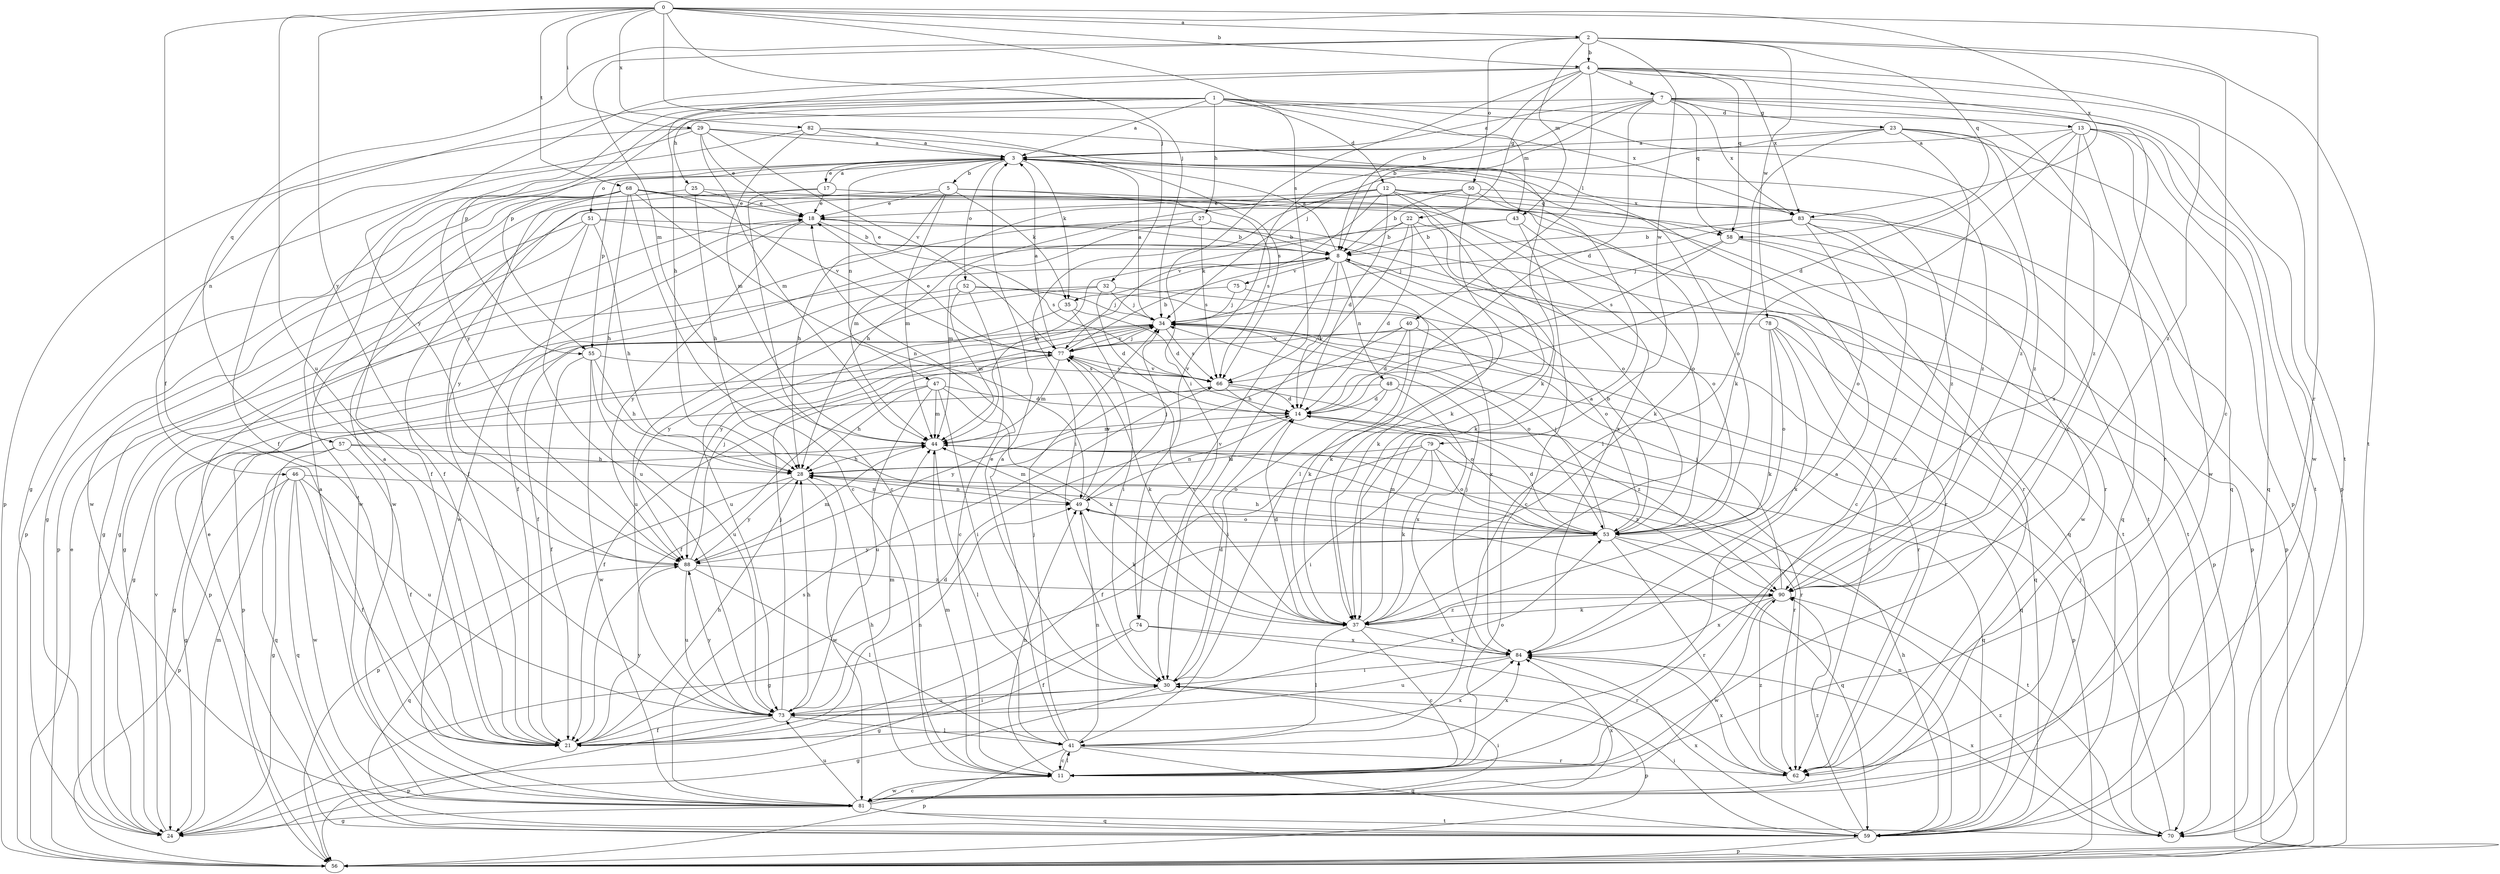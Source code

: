 strict digraph  {
0;
1;
2;
3;
4;
5;
7;
8;
11;
12;
13;
14;
17;
18;
21;
22;
23;
24;
25;
27;
28;
29;
30;
32;
34;
35;
37;
40;
41;
43;
44;
46;
47;
48;
49;
50;
51;
52;
53;
55;
56;
57;
58;
59;
62;
66;
68;
70;
73;
74;
75;
77;
78;
79;
81;
82;
83;
84;
88;
90;
0 -> 2  [label=a];
0 -> 4  [label=b];
0 -> 21  [label=f];
0 -> 29  [label=i];
0 -> 32  [label=j];
0 -> 34  [label=j];
0 -> 62  [label=r];
0 -> 66  [label=s];
0 -> 68  [label=t];
0 -> 73  [label=u];
0 -> 82  [label=x];
0 -> 83  [label=x];
0 -> 88  [label=y];
1 -> 3  [label=a];
1 -> 12  [label=d];
1 -> 13  [label=d];
1 -> 25  [label=h];
1 -> 27  [label=h];
1 -> 43  [label=m];
1 -> 46  [label=n];
1 -> 55  [label=p];
1 -> 83  [label=x];
1 -> 88  [label=y];
1 -> 90  [label=z];
2 -> 4  [label=b];
2 -> 11  [label=c];
2 -> 43  [label=m];
2 -> 44  [label=m];
2 -> 50  [label=o];
2 -> 57  [label=q];
2 -> 58  [label=q];
2 -> 70  [label=t];
2 -> 78  [label=w];
2 -> 79  [label=w];
3 -> 5  [label=b];
3 -> 17  [label=e];
3 -> 35  [label=k];
3 -> 47  [label=n];
3 -> 51  [label=o];
3 -> 52  [label=o];
3 -> 53  [label=o];
3 -> 55  [label=p];
3 -> 90  [label=z];
4 -> 7  [label=b];
4 -> 8  [label=b];
4 -> 11  [label=c];
4 -> 22  [label=g];
4 -> 28  [label=h];
4 -> 30  [label=i];
4 -> 40  [label=l];
4 -> 58  [label=q];
4 -> 70  [label=t];
4 -> 83  [label=x];
4 -> 88  [label=y];
4 -> 90  [label=z];
5 -> 18  [label=e];
5 -> 21  [label=f];
5 -> 28  [label=h];
5 -> 35  [label=k];
5 -> 44  [label=m];
5 -> 53  [label=o];
5 -> 66  [label=s];
7 -> 3  [label=a];
7 -> 8  [label=b];
7 -> 14  [label=d];
7 -> 23  [label=g];
7 -> 55  [label=p];
7 -> 56  [label=p];
7 -> 58  [label=q];
7 -> 74  [label=v];
7 -> 81  [label=w];
7 -> 83  [label=x];
7 -> 90  [label=z];
8 -> 3  [label=a];
8 -> 14  [label=d];
8 -> 18  [label=e];
8 -> 24  [label=g];
8 -> 35  [label=k];
8 -> 37  [label=k];
8 -> 48  [label=n];
8 -> 56  [label=p];
8 -> 74  [label=v];
8 -> 75  [label=v];
11 -> 3  [label=a];
11 -> 28  [label=h];
11 -> 41  [label=l];
11 -> 44  [label=m];
11 -> 49  [label=n];
11 -> 81  [label=w];
12 -> 14  [label=d];
12 -> 30  [label=i];
12 -> 37  [label=k];
12 -> 44  [label=m];
12 -> 58  [label=q];
12 -> 77  [label=v];
12 -> 81  [label=w];
12 -> 83  [label=x];
12 -> 84  [label=x];
13 -> 3  [label=a];
13 -> 14  [label=d];
13 -> 37  [label=k];
13 -> 59  [label=q];
13 -> 62  [label=r];
13 -> 70  [label=t];
13 -> 81  [label=w];
13 -> 84  [label=x];
14 -> 44  [label=m];
14 -> 49  [label=n];
14 -> 56  [label=p];
14 -> 62  [label=r];
17 -> 3  [label=a];
17 -> 11  [label=c];
17 -> 18  [label=e];
17 -> 21  [label=f];
17 -> 53  [label=o];
18 -> 8  [label=b];
18 -> 62  [label=r];
18 -> 66  [label=s];
18 -> 81  [label=w];
18 -> 88  [label=y];
21 -> 3  [label=a];
21 -> 14  [label=d];
21 -> 28  [label=h];
21 -> 49  [label=n];
21 -> 84  [label=x];
21 -> 88  [label=y];
22 -> 8  [label=b];
22 -> 14  [label=d];
22 -> 30  [label=i];
22 -> 37  [label=k];
22 -> 44  [label=m];
22 -> 53  [label=o];
23 -> 3  [label=a];
23 -> 11  [label=c];
23 -> 34  [label=j];
23 -> 41  [label=l];
23 -> 56  [label=p];
23 -> 59  [label=q];
23 -> 90  [label=z];
24 -> 44  [label=m];
24 -> 77  [label=v];
25 -> 18  [label=e];
25 -> 28  [label=h];
25 -> 62  [label=r];
25 -> 81  [label=w];
27 -> 8  [label=b];
27 -> 24  [label=g];
27 -> 44  [label=m];
27 -> 66  [label=s];
28 -> 49  [label=n];
28 -> 56  [label=p];
28 -> 81  [label=w];
28 -> 88  [label=y];
29 -> 3  [label=a];
29 -> 18  [label=e];
29 -> 21  [label=f];
29 -> 37  [label=k];
29 -> 44  [label=m];
29 -> 56  [label=p];
29 -> 77  [label=v];
30 -> 14  [label=d];
30 -> 18  [label=e];
30 -> 24  [label=g];
30 -> 56  [label=p];
30 -> 73  [label=u];
32 -> 14  [label=d];
32 -> 34  [label=j];
32 -> 73  [label=u];
32 -> 84  [label=x];
32 -> 88  [label=y];
34 -> 3  [label=a];
34 -> 24  [label=g];
34 -> 53  [label=o];
34 -> 56  [label=p];
34 -> 66  [label=s];
34 -> 77  [label=v];
35 -> 14  [label=d];
35 -> 30  [label=i];
35 -> 73  [label=u];
37 -> 3  [label=a];
37 -> 11  [label=c];
37 -> 14  [label=d];
37 -> 41  [label=l];
37 -> 77  [label=v];
37 -> 84  [label=x];
37 -> 90  [label=z];
40 -> 14  [label=d];
40 -> 28  [label=h];
40 -> 37  [label=k];
40 -> 62  [label=r];
40 -> 77  [label=v];
41 -> 3  [label=a];
41 -> 11  [label=c];
41 -> 34  [label=j];
41 -> 49  [label=n];
41 -> 56  [label=p];
41 -> 59  [label=q];
41 -> 62  [label=r];
41 -> 84  [label=x];
43 -> 8  [label=b];
43 -> 11  [label=c];
43 -> 21  [label=f];
43 -> 70  [label=t];
44 -> 28  [label=h];
44 -> 41  [label=l];
44 -> 59  [label=q];
44 -> 62  [label=r];
46 -> 21  [label=f];
46 -> 24  [label=g];
46 -> 49  [label=n];
46 -> 56  [label=p];
46 -> 59  [label=q];
46 -> 73  [label=u];
46 -> 81  [label=w];
47 -> 14  [label=d];
47 -> 21  [label=f];
47 -> 28  [label=h];
47 -> 30  [label=i];
47 -> 37  [label=k];
47 -> 44  [label=m];
47 -> 73  [label=u];
48 -> 14  [label=d];
48 -> 24  [label=g];
48 -> 30  [label=i];
48 -> 59  [label=q];
48 -> 84  [label=x];
49 -> 34  [label=j];
49 -> 37  [label=k];
49 -> 44  [label=m];
49 -> 53  [label=o];
49 -> 77  [label=v];
50 -> 8  [label=b];
50 -> 18  [label=e];
50 -> 28  [label=h];
50 -> 37  [label=k];
50 -> 41  [label=l];
50 -> 59  [label=q];
51 -> 8  [label=b];
51 -> 24  [label=g];
51 -> 28  [label=h];
51 -> 56  [label=p];
51 -> 70  [label=t];
51 -> 73  [label=u];
52 -> 11  [label=c];
52 -> 21  [label=f];
52 -> 34  [label=j];
52 -> 44  [label=m];
52 -> 53  [label=o];
53 -> 8  [label=b];
53 -> 14  [label=d];
53 -> 24  [label=g];
53 -> 28  [label=h];
53 -> 34  [label=j];
53 -> 44  [label=m];
53 -> 59  [label=q];
53 -> 62  [label=r];
53 -> 70  [label=t];
53 -> 88  [label=y];
55 -> 21  [label=f];
55 -> 28  [label=h];
55 -> 66  [label=s];
55 -> 73  [label=u];
55 -> 81  [label=w];
56 -> 18  [label=e];
57 -> 21  [label=f];
57 -> 24  [label=g];
57 -> 28  [label=h];
57 -> 53  [label=o];
57 -> 59  [label=q];
58 -> 34  [label=j];
58 -> 56  [label=p];
58 -> 59  [label=q];
58 -> 66  [label=s];
59 -> 18  [label=e];
59 -> 28  [label=h];
59 -> 30  [label=i];
59 -> 49  [label=n];
59 -> 56  [label=p];
59 -> 84  [label=x];
59 -> 90  [label=z];
62 -> 84  [label=x];
62 -> 90  [label=z];
66 -> 14  [label=d];
66 -> 53  [label=o];
66 -> 77  [label=v];
66 -> 88  [label=y];
66 -> 90  [label=z];
68 -> 11  [label=c];
68 -> 18  [label=e];
68 -> 21  [label=f];
68 -> 24  [label=g];
68 -> 28  [label=h];
68 -> 49  [label=n];
68 -> 56  [label=p];
68 -> 62  [label=r];
68 -> 70  [label=t];
68 -> 77  [label=v];
68 -> 81  [label=w];
68 -> 88  [label=y];
70 -> 34  [label=j];
70 -> 84  [label=x];
70 -> 90  [label=z];
73 -> 21  [label=f];
73 -> 28  [label=h];
73 -> 30  [label=i];
73 -> 34  [label=j];
73 -> 41  [label=l];
73 -> 44  [label=m];
73 -> 53  [label=o];
73 -> 56  [label=p];
73 -> 88  [label=y];
74 -> 21  [label=f];
74 -> 24  [label=g];
74 -> 62  [label=r];
74 -> 84  [label=x];
75 -> 34  [label=j];
75 -> 37  [label=k];
75 -> 88  [label=y];
77 -> 3  [label=a];
77 -> 8  [label=b];
77 -> 18  [label=e];
77 -> 21  [label=f];
77 -> 34  [label=j];
77 -> 37  [label=k];
77 -> 44  [label=m];
77 -> 56  [label=p];
77 -> 66  [label=s];
78 -> 37  [label=k];
78 -> 53  [label=o];
78 -> 59  [label=q];
78 -> 62  [label=r];
78 -> 77  [label=v];
78 -> 84  [label=x];
79 -> 21  [label=f];
79 -> 28  [label=h];
79 -> 30  [label=i];
79 -> 37  [label=k];
79 -> 53  [label=o];
79 -> 90  [label=z];
81 -> 3  [label=a];
81 -> 11  [label=c];
81 -> 24  [label=g];
81 -> 30  [label=i];
81 -> 59  [label=q];
81 -> 66  [label=s];
81 -> 70  [label=t];
81 -> 73  [label=u];
81 -> 84  [label=x];
82 -> 3  [label=a];
82 -> 24  [label=g];
82 -> 44  [label=m];
82 -> 66  [label=s];
82 -> 90  [label=z];
83 -> 8  [label=b];
83 -> 11  [label=c];
83 -> 34  [label=j];
83 -> 53  [label=o];
83 -> 56  [label=p];
83 -> 81  [label=w];
84 -> 30  [label=i];
84 -> 34  [label=j];
84 -> 73  [label=u];
88 -> 34  [label=j];
88 -> 41  [label=l];
88 -> 44  [label=m];
88 -> 59  [label=q];
88 -> 73  [label=u];
88 -> 90  [label=z];
90 -> 34  [label=j];
90 -> 37  [label=k];
90 -> 81  [label=w];
90 -> 84  [label=x];
}
